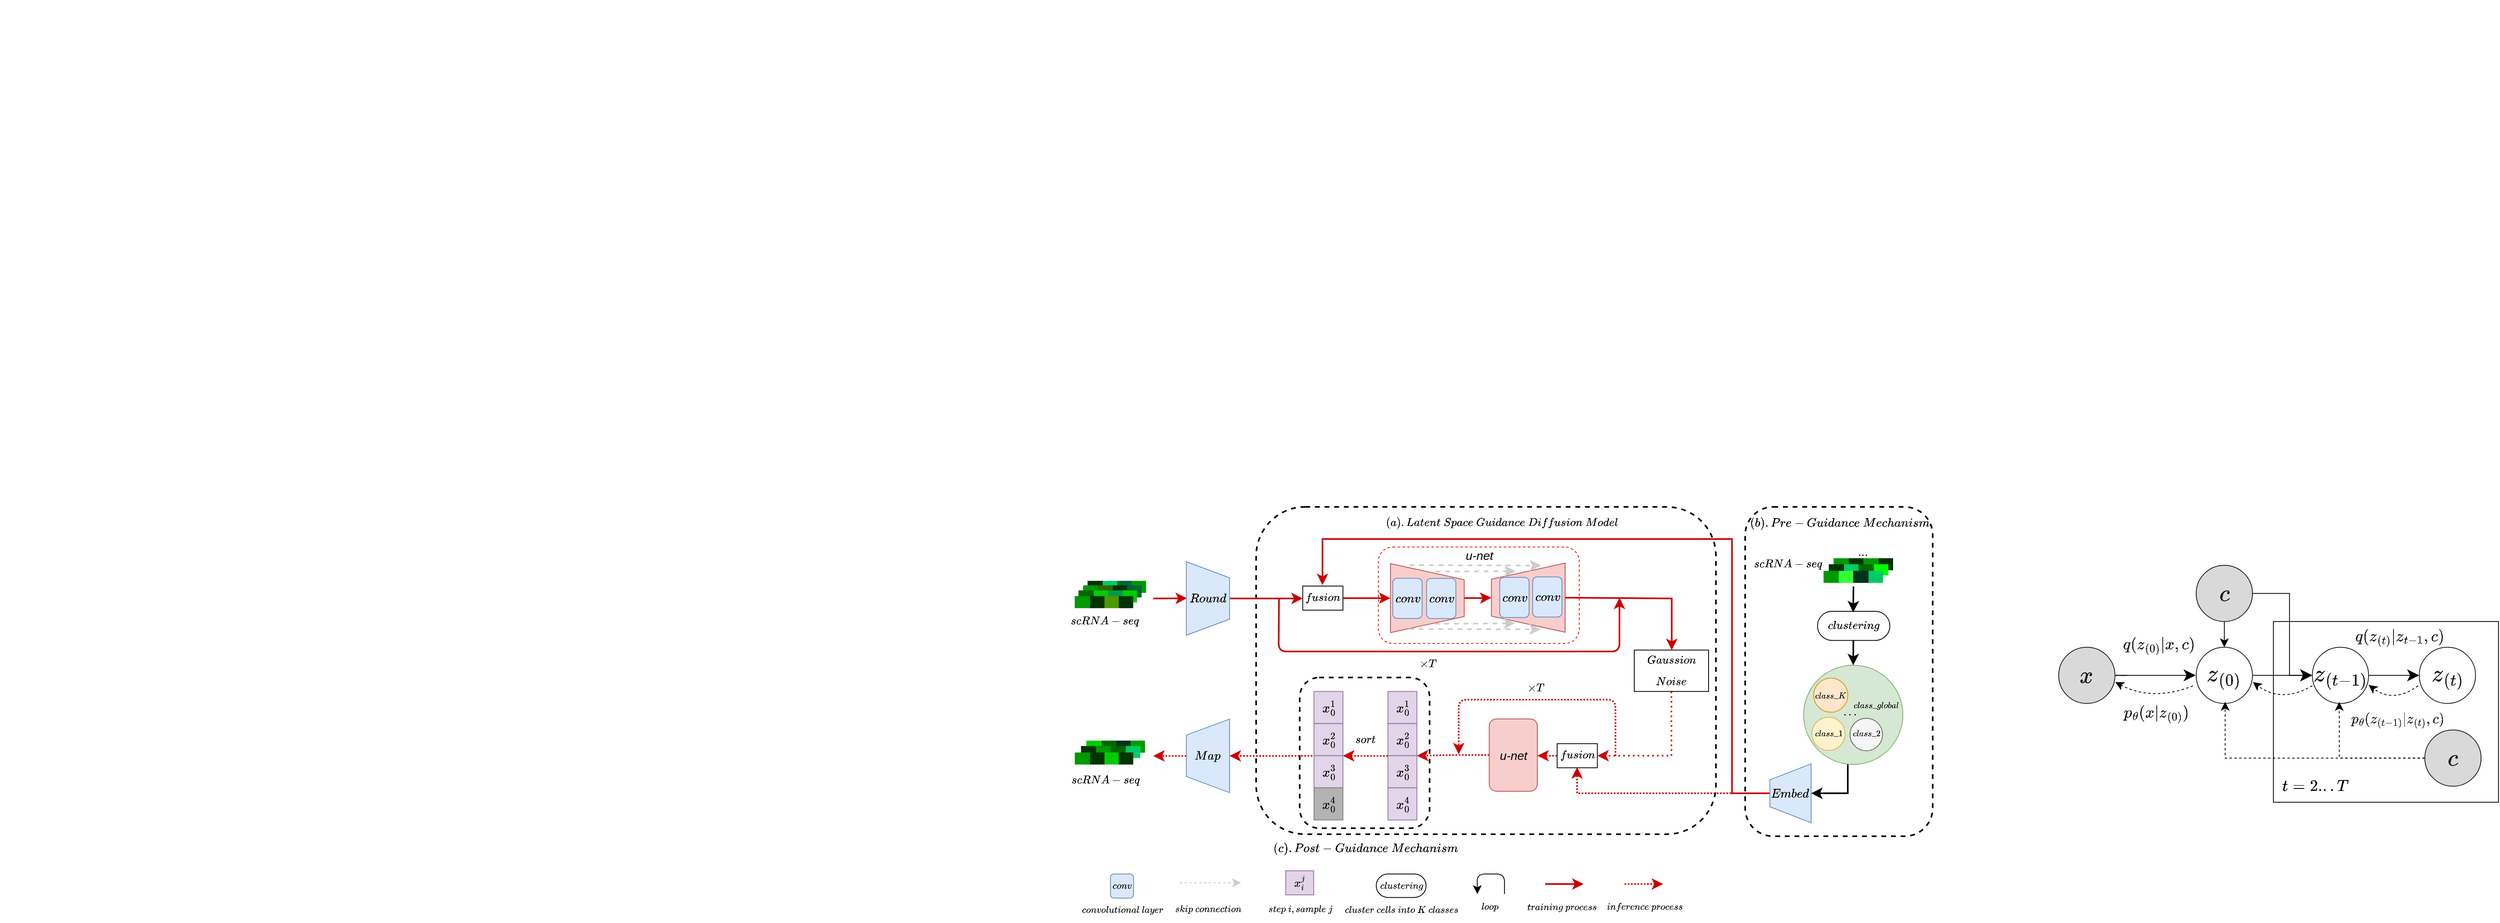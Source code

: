 <mxfile version="20.5.3" type="github">
  <diagram id="a45cf8ec-cd66-6f27-3ac3-be6e809c9e4a" name="Page-1">
    <mxGraphModel dx="519" dy="846" grid="1" gridSize="10" guides="1" tooltips="1" connect="1" arrows="1" fold="1" page="1" pageScale="1" pageWidth="827" pageHeight="1169" background="none" math="1" shadow="0">
      <root>
        <mxCell id="0" />
        <mxCell id="1" parent="0" />
        <mxCell id="-l9Mk85zTir52LxoKMyz-278" value="" style="rounded=1;whiteSpace=wrap;html=1;strokeColor=default;fontSize=13;fontColor=#000000;fillColor=#FFFFFF;gradientColor=none;fontStyle=2;dashed=1;strokeWidth=2;" vertex="1" parent="1">
          <mxGeometry x="2169.98" y="630" width="233.3" height="410" as="geometry" />
        </mxCell>
        <mxCell id="-l9Mk85zTir52LxoKMyz-266" value="" style="rounded=1;whiteSpace=wrap;html=1;fontSize=13;fontStyle=2;dashed=1;strokeWidth=2;" vertex="1" parent="1">
          <mxGeometry x="1561.63" y="630" width="572" height="407.5" as="geometry" />
        </mxCell>
        <mxCell id="-l9Mk85zTir52LxoKMyz-371" value="" style="rounded=1;whiteSpace=wrap;html=1;dashed=1;sketch=0;fontSize=13;strokeColor=#000000;strokeWidth=2;" vertex="1" parent="1">
          <mxGeometry x="1615.82" y="842.43" width="161.61" height="187.57" as="geometry" />
        </mxCell>
        <mxCell id="-l9Mk85zTir52LxoKMyz-288" value="" style="shape=partialRectangle;html=1;whiteSpace=wrap;connectable=0;overflow=hidden;fillColor=#009900;top=0;left=0;bottom=0;right=0;pointerEvents=1;rounded=1;strokeColor=default;fontFamily=Helvetica;fontSize=12;fontColor=default;fontStyle=2" vertex="1" parent="1">
          <mxGeometry x="2316.99" y="693.89" width="19" height="15" as="geometry">
            <mxRectangle width="19" height="15" as="alternateBounds" />
          </mxGeometry>
        </mxCell>
        <mxCell id="-l9Mk85zTir52LxoKMyz-289" value="" style="shape=partialRectangle;html=1;whiteSpace=wrap;connectable=0;overflow=hidden;fillColor=#003300;top=0;left=0;bottom=0;right=0;pointerEvents=1;rounded=1;strokeColor=default;fontFamily=Helvetica;fontSize=12;fontColor=default;fontStyle=2" vertex="1" parent="1">
          <mxGeometry x="2335.99" y="693.89" width="18" height="15" as="geometry">
            <mxRectangle width="18" height="15" as="alternateBounds" />
          </mxGeometry>
        </mxCell>
        <mxCell id="-l9Mk85zTir52LxoKMyz-297" value="" style="shape=partialRectangle;html=1;whiteSpace=wrap;connectable=0;overflow=hidden;fillColor=#009900;top=0;left=0;bottom=0;right=0;pointerEvents=1;rounded=1;strokeColor=default;fontFamily=Helvetica;fontSize=12;fontColor=default;fontStyle=2" vertex="1" parent="1">
          <mxGeometry x="2279.99" y="693.89" width="19" height="15" as="geometry">
            <mxRectangle width="19" height="15" as="alternateBounds" />
          </mxGeometry>
        </mxCell>
        <mxCell id="-l9Mk85zTir52LxoKMyz-298" value="" style="shape=partialRectangle;html=1;whiteSpace=wrap;connectable=0;overflow=hidden;fillColor=#003300;top=0;left=0;bottom=0;right=0;pointerEvents=1;rounded=1;strokeColor=default;fontFamily=Helvetica;fontSize=12;fontColor=default;fontStyle=2" vertex="1" parent="1">
          <mxGeometry x="2298.99" y="693.89" width="18" height="15" as="geometry">
            <mxRectangle width="18" height="15" as="alternateBounds" />
          </mxGeometry>
        </mxCell>
        <mxCell id="-l9Mk85zTir52LxoKMyz-263" value="" style="rounded=1;whiteSpace=wrap;html=1;strokeColor=#FF0000;fontFamily=Helvetica;fontSize=12;fillColor=#FFFFFF;fontStyle=2;dashed=1;strokeWidth=1;" vertex="1" parent="1">
          <mxGeometry x="1713.7" y="680" width="249.93" height="120" as="geometry" />
        </mxCell>
        <mxCell id="-l9Mk85zTir52LxoKMyz-358" value="" style="shape=partialRectangle;html=1;whiteSpace=wrap;connectable=0;overflow=hidden;fillColor=#00FF00;top=0;left=0;bottom=0;right=0;pointerEvents=1;rounded=1;strokeColor=default;fontFamily=Helvetica;fontSize=12;fontColor=default;fontStyle=2" vertex="1" parent="1">
          <mxGeometry x="2329.99" y="701.39" width="18" height="13.8" as="geometry">
            <mxRectangle width="18" height="15" as="alternateBounds" />
          </mxGeometry>
        </mxCell>
        <mxCell id="-l9Mk85zTir52LxoKMyz-286" value="" style="shape=partialRectangle;html=1;whiteSpace=wrap;connectable=0;overflow=hidden;fillColor=#006600;top=0;left=0;bottom=0;right=0;pointerEvents=1;rounded=1;strokeColor=default;fontFamily=Helvetica;fontSize=12;fontColor=default;fontStyle=2" vertex="1" parent="1">
          <mxGeometry x="2310.99" y="701.39" width="19" height="13" as="geometry">
            <mxRectangle width="19" height="13" as="alternateBounds" />
          </mxGeometry>
        </mxCell>
        <mxCell id="-l9Mk85zTir52LxoKMyz-295" value="" style="shape=partialRectangle;html=1;whiteSpace=wrap;connectable=0;overflow=hidden;fillColor=#003300;top=0;left=0;bottom=0;right=0;pointerEvents=1;rounded=1;strokeColor=default;fontFamily=Helvetica;fontSize=12;fontColor=default;fontStyle=2" vertex="1" parent="1">
          <mxGeometry x="2273.99" y="701.39" width="19" height="13" as="geometry">
            <mxRectangle width="19" height="13" as="alternateBounds" />
          </mxGeometry>
        </mxCell>
        <mxCell id="-l9Mk85zTir52LxoKMyz-296" value="" style="shape=partialRectangle;html=1;whiteSpace=wrap;connectable=0;overflow=hidden;fillColor=#00CC66;top=0;left=0;bottom=0;right=0;pointerEvents=1;rounded=1;strokeColor=default;fontFamily=Helvetica;fontSize=12;fontColor=default;fontStyle=2" vertex="1" parent="1">
          <mxGeometry x="2292.99" y="701.39" width="18" height="13" as="geometry">
            <mxRectangle width="18" height="13" as="alternateBounds" />
          </mxGeometry>
        </mxCell>
        <mxCell id="-l9Mk85zTir52LxoKMyz-353" value="" style="shape=partialRectangle;html=1;whiteSpace=wrap;connectable=0;overflow=hidden;fillColor=#006633;top=0;left=0;bottom=0;right=0;pointerEvents=1;rounded=1;strokeColor=default;fontFamily=Helvetica;fontSize=12;fontColor=default;fontStyle=2" vertex="1" parent="1">
          <mxGeometry x="1388.05" y="722.07" width="19" height="15" as="geometry">
            <mxRectangle width="19" height="15" as="alternateBounds" />
          </mxGeometry>
        </mxCell>
        <mxCell id="-l9Mk85zTir52LxoKMyz-354" value="" style="shape=partialRectangle;html=1;whiteSpace=wrap;connectable=0;overflow=hidden;fillColor=#009900;top=0;left=0;bottom=0;right=0;pointerEvents=1;rounded=1;strokeColor=default;fontFamily=Helvetica;fontSize=12;fontColor=default;fontStyle=2" vertex="1" parent="1">
          <mxGeometry x="1406.7" y="722.07" width="18" height="15" as="geometry">
            <mxRectangle width="18" height="15" as="alternateBounds" />
          </mxGeometry>
        </mxCell>
        <mxCell id="-l9Mk85zTir52LxoKMyz-355" value="" style="shape=partialRectangle;html=1;whiteSpace=wrap;connectable=0;overflow=hidden;fillColor=#003300;top=0;left=0;bottom=0;right=0;pointerEvents=1;rounded=1;strokeColor=default;fontFamily=Helvetica;fontSize=12;fontColor=default;fontStyle=2" vertex="1" parent="1">
          <mxGeometry x="1351.92" y="722.07" width="19" height="15" as="geometry">
            <mxRectangle width="19" height="15" as="alternateBounds" />
          </mxGeometry>
        </mxCell>
        <mxCell id="-l9Mk85zTir52LxoKMyz-356" value="" style="shape=partialRectangle;html=1;whiteSpace=wrap;connectable=0;overflow=hidden;fillColor=#00CC66;top=0;left=0;bottom=0;right=0;pointerEvents=1;rounded=1;strokeColor=default;fontFamily=Helvetica;fontSize=12;fontColor=default;fontStyle=2" vertex="1" parent="1">
          <mxGeometry x="1370.92" y="722.07" width="18" height="15" as="geometry">
            <mxRectangle width="18" height="15" as="alternateBounds" />
          </mxGeometry>
        </mxCell>
        <mxCell id="-l9Mk85zTir52LxoKMyz-349" value="" style="shape=partialRectangle;html=1;whiteSpace=wrap;connectable=0;overflow=hidden;fillColor=#003300;top=0;left=0;bottom=0;right=0;pointerEvents=1;rounded=1;strokeColor=default;fontFamily=Helvetica;fontSize=12;fontColor=default;fontStyle=2" vertex="1" parent="1">
          <mxGeometry x="1382.46" y="727.7" width="19" height="15" as="geometry">
            <mxRectangle width="19" height="15" as="alternateBounds" />
          </mxGeometry>
        </mxCell>
        <mxCell id="-l9Mk85zTir52LxoKMyz-350" value="" style="shape=partialRectangle;html=1;whiteSpace=wrap;connectable=0;overflow=hidden;fillColor=#006633;top=0;left=0;bottom=0;right=0;pointerEvents=1;rounded=1;strokeColor=default;fontFamily=Helvetica;fontSize=12;fontColor=default;fontStyle=2" vertex="1" parent="1">
          <mxGeometry x="1401.11" y="727.7" width="18" height="15" as="geometry">
            <mxRectangle width="18" height="15" as="alternateBounds" />
          </mxGeometry>
        </mxCell>
        <mxCell id="-l9Mk85zTir52LxoKMyz-351" value="" style="shape=partialRectangle;html=1;whiteSpace=wrap;connectable=0;overflow=hidden;fillColor=#009900;top=0;left=0;bottom=0;right=0;pointerEvents=1;rounded=1;strokeColor=default;fontFamily=Helvetica;fontSize=12;fontColor=default;fontStyle=2;gradientColor=none;" vertex="1" parent="1">
          <mxGeometry x="1346.33" y="727.7" width="19" height="15" as="geometry">
            <mxRectangle width="19" height="15" as="alternateBounds" />
          </mxGeometry>
        </mxCell>
        <mxCell id="-l9Mk85zTir52LxoKMyz-352" value="" style="shape=partialRectangle;html=1;whiteSpace=wrap;connectable=0;overflow=hidden;fillColor=#336600;top=0;left=0;bottom=0;right=0;pointerEvents=1;rounded=1;strokeColor=default;fontFamily=Helvetica;fontSize=12;fontColor=default;fontStyle=2" vertex="1" parent="1">
          <mxGeometry x="1365.33" y="727.7" width="18" height="15" as="geometry">
            <mxRectangle width="18" height="15" as="alternateBounds" />
          </mxGeometry>
        </mxCell>
        <mxCell id="-l9Mk85zTir52LxoKMyz-345" value="" style="shape=partialRectangle;html=1;whiteSpace=wrap;connectable=0;overflow=hidden;fillColor=#00994D;top=0;left=0;bottom=0;right=0;pointerEvents=1;rounded=1;strokeColor=default;fontFamily=Helvetica;fontSize=12;fontColor=default;fontStyle=2" vertex="1" parent="1">
          <mxGeometry x="1376.81" y="733.95" width="19" height="15" as="geometry">
            <mxRectangle width="19" height="15" as="alternateBounds" />
          </mxGeometry>
        </mxCell>
        <mxCell id="-l9Mk85zTir52LxoKMyz-346" value="" style="shape=partialRectangle;html=1;whiteSpace=wrap;connectable=0;overflow=hidden;fillColor=#00CC00;top=0;left=0;bottom=0;right=0;pointerEvents=1;rounded=1;strokeColor=default;fontFamily=Helvetica;fontSize=12;fontColor=default;fontStyle=2" vertex="1" parent="1">
          <mxGeometry x="1395.46" y="733.95" width="18" height="15" as="geometry">
            <mxRectangle width="18" height="15" as="alternateBounds" />
          </mxGeometry>
        </mxCell>
        <mxCell id="-l9Mk85zTir52LxoKMyz-347" value="" style="shape=partialRectangle;html=1;whiteSpace=wrap;connectable=0;overflow=hidden;fillColor=#006600;top=0;left=0;bottom=0;right=0;pointerEvents=1;rounded=1;strokeColor=default;fontFamily=Helvetica;fontSize=12;fontColor=default;fontStyle=2" vertex="1" parent="1">
          <mxGeometry x="1340.68" y="733.95" width="19" height="15" as="geometry">
            <mxRectangle width="19" height="15" as="alternateBounds" />
          </mxGeometry>
        </mxCell>
        <mxCell id="-l9Mk85zTir52LxoKMyz-348" value="" style="shape=partialRectangle;html=1;whiteSpace=wrap;connectable=0;overflow=hidden;fillColor=#00CC00;top=0;left=0;bottom=0;right=0;pointerEvents=1;rounded=1;strokeColor=default;fontFamily=Helvetica;fontSize=12;fontColor=default;fontStyle=2" vertex="1" parent="1">
          <mxGeometry x="1359.68" y="733.95" width="18" height="15" as="geometry">
            <mxRectangle width="18" height="15" as="alternateBounds" />
          </mxGeometry>
        </mxCell>
        <mxCell id="-l9Mk85zTir52LxoKMyz-212" value="" style="shape=partialRectangle;html=1;whiteSpace=wrap;connectable=0;overflow=hidden;top=0;left=0;bottom=0;right=0;pointerEvents=1;rounded=1;fontFamily=Helvetica;fontSize=12;fillColor=#00331A;fontStyle=2" vertex="1" parent="1">
          <mxGeometry x="1387.39" y="920.94" width="19" height="15" as="geometry">
            <mxRectangle width="19" height="15" as="alternateBounds" />
          </mxGeometry>
        </mxCell>
        <mxCell id="-l9Mk85zTir52LxoKMyz-213" value="" style="shape=partialRectangle;html=1;whiteSpace=wrap;connectable=0;overflow=hidden;fillColor=#009900;top=0;left=0;bottom=0;right=0;pointerEvents=1;rounded=1;strokeColor=default;fontFamily=Helvetica;fontSize=12;fontColor=default;fontStyle=2" vertex="1" parent="1">
          <mxGeometry x="1405.39" y="920.94" width="18" height="15" as="geometry">
            <mxRectangle width="18" height="15" as="alternateBounds" />
          </mxGeometry>
        </mxCell>
        <mxCell id="-l9Mk85zTir52LxoKMyz-241" value="" style="shape=partialRectangle;html=1;whiteSpace=wrap;connectable=0;overflow=hidden;top=0;left=0;bottom=0;right=0;pointerEvents=1;rounded=1;fontFamily=Helvetica;fontSize=12;fillColor=#00CC00;fontStyle=2" vertex="1" parent="1">
          <mxGeometry x="1350.39" y="920.94" width="19" height="15" as="geometry">
            <mxRectangle width="19" height="15" as="alternateBounds" />
          </mxGeometry>
        </mxCell>
        <mxCell id="-l9Mk85zTir52LxoKMyz-242" value="" style="shape=partialRectangle;html=1;whiteSpace=wrap;connectable=0;overflow=hidden;fillColor=#006600;top=0;left=0;bottom=0;right=0;pointerEvents=1;rounded=1;strokeColor=default;fontFamily=Helvetica;fontSize=12;fontColor=default;fontStyle=2" vertex="1" parent="1">
          <mxGeometry x="1369.39" y="920.94" width="18" height="15" as="geometry">
            <mxRectangle width="18" height="15" as="alternateBounds" />
          </mxGeometry>
        </mxCell>
        <mxCell id="-l9Mk85zTir52LxoKMyz-331" value="" style="shape=partialRectangle;html=1;whiteSpace=wrap;connectable=0;overflow=hidden;fillColor=#006600;top=0;left=0;bottom=0;right=0;pointerEvents=1;rounded=1;strokeColor=default;fontFamily=Helvetica;fontSize=12;fontColor=default;fontStyle=2" vertex="1" parent="1">
          <mxGeometry x="1380.87" y="927.69" width="19" height="15" as="geometry">
            <mxRectangle width="19" height="15" as="alternateBounds" />
          </mxGeometry>
        </mxCell>
        <mxCell id="-l9Mk85zTir52LxoKMyz-332" value="" style="shape=partialRectangle;html=1;whiteSpace=wrap;connectable=0;overflow=hidden;fillColor=#00CC66;top=0;left=0;bottom=0;right=0;pointerEvents=1;rounded=1;strokeColor=default;fontFamily=Helvetica;fontSize=12;fontColor=default;fontStyle=2" vertex="1" parent="1">
          <mxGeometry x="1399.52" y="927.69" width="18" height="15" as="geometry">
            <mxRectangle width="18" height="15" as="alternateBounds" />
          </mxGeometry>
        </mxCell>
        <mxCell id="-l9Mk85zTir52LxoKMyz-333" value="" style="shape=partialRectangle;html=1;whiteSpace=wrap;connectable=0;overflow=hidden;fillColor=#003300;top=0;left=0;bottom=0;right=0;pointerEvents=1;rounded=1;strokeColor=default;fontFamily=Helvetica;fontSize=12;fontColor=default;fontStyle=2" vertex="1" parent="1">
          <mxGeometry x="1343.74" y="927.69" width="19" height="15" as="geometry">
            <mxRectangle width="19" height="15" as="alternateBounds" />
          </mxGeometry>
        </mxCell>
        <mxCell id="-l9Mk85zTir52LxoKMyz-334" value="" style="shape=partialRectangle;html=1;whiteSpace=wrap;connectable=0;overflow=hidden;fillColor=#009900;top=0;left=0;bottom=0;right=0;pointerEvents=1;rounded=1;strokeColor=default;fontFamily=Helvetica;fontSize=12;fontColor=default;fontStyle=2" vertex="1" parent="1">
          <mxGeometry x="1362.74" y="927.69" width="18" height="15" as="geometry">
            <mxRectangle width="18" height="15" as="alternateBounds" />
          </mxGeometry>
        </mxCell>
        <mxCell id="-l9Mk85zTir52LxoKMyz-21" value="" style="ellipse;whiteSpace=wrap;html=1;aspect=fixed;fontSize=72;fontColor=#1A1A1A;" vertex="1" parent="1">
          <mxGeometry x="NaN" y="NaN" width="NaN" height="2.75" as="geometry" />
        </mxCell>
        <mxCell id="-l9Mk85zTir52LxoKMyz-260" style="edgeStyle=orthogonalEdgeStyle;rounded=0;jumpSize=16;orthogonalLoop=1;jettySize=auto;html=1;entryX=0.5;entryY=1;entryDx=0;entryDy=0;fontSize=13;fontColor=#000000;startArrow=none;startFill=0;endArrow=classic;endFill=1;startSize=16;endSize=8;fontStyle=2;strokeWidth=2;" edge="1" parent="1" source="-l9Mk85zTir52LxoKMyz-162" target="-l9Mk85zTir52LxoKMyz-259">
          <mxGeometry relative="1" as="geometry">
            <mxPoint x="2279.08" y="978.31" as="targetPoint" />
            <Array as="points">
              <mxPoint x="2297.63" y="987" />
            </Array>
          </mxGeometry>
        </mxCell>
        <mxCell id="-l9Mk85zTir52LxoKMyz-162" value="" style="ellipse;whiteSpace=wrap;html=1;aspect=fixed;labelBorderColor=none;fillColor=#d5e8d4;strokeColor=#82b366;fontStyle=2;sketch=0;" vertex="1" parent="1">
          <mxGeometry x="2242.68" y="827.13" width="123.5" height="123.5" as="geometry" />
        </mxCell>
        <mxCell id="-l9Mk85zTir52LxoKMyz-163" value="" style="ellipse;whiteSpace=wrap;html=1;aspect=fixed;labelBorderColor=none;gradientDirection=south;fillColor=#fff2cc;strokeColor=#d6b656;fontStyle=2" vertex="1" parent="1">
          <mxGeometry x="2252.93" y="891.73" width="41.4" height="41.4" as="geometry" />
        </mxCell>
        <mxCell id="-l9Mk85zTir52LxoKMyz-310" style="edgeStyle=orthogonalEdgeStyle;rounded=0;jumpSize=16;orthogonalLoop=1;jettySize=auto;html=1;fontSize=15;fontColor=#000000;startArrow=none;startFill=0;endArrow=classic;endFill=1;startSize=16;endSize=8;strokeWidth=2;dashed=1;dashPattern=1 1;strokeColor=#CC0000;" edge="1" parent="1" source="-l9Mk85zTir52LxoKMyz-169" target="-l9Mk85zTir52LxoKMyz-172">
          <mxGeometry relative="1" as="geometry">
            <Array as="points">
              <mxPoint x="1923.63" y="939" />
              <mxPoint x="1923.63" y="939" />
            </Array>
          </mxGeometry>
        </mxCell>
        <mxCell id="-l9Mk85zTir52LxoKMyz-169" value="" style="rounded=0;whiteSpace=wrap;html=1;fontStyle=2" vertex="1" parent="1">
          <mxGeometry x="1936.09" y="924.75" width="50" height="30" as="geometry" />
        </mxCell>
        <mxCell id="-l9Mk85zTir52LxoKMyz-170" value="$$fusion$$" style="text;html=1;align=center;verticalAlign=middle;resizable=0;points=[];autosize=1;strokeColor=none;fillColor=none;fontSize=12;fontFamily=Helvetica;fontColor=default;fontStyle=2" vertex="1" parent="1">
          <mxGeometry x="1921.09" y="923.94" width="80" height="30" as="geometry" />
        </mxCell>
        <mxCell id="-l9Mk85zTir52LxoKMyz-309" style="edgeStyle=orthogonalEdgeStyle;rounded=0;jumpSize=16;orthogonalLoop=1;jettySize=auto;html=1;entryX=1;entryY=0.5;entryDx=0;entryDy=0;fontSize=15;fontColor=#000000;startArrow=none;startFill=0;endArrow=classic;endFill=1;startSize=16;endSize=8;strokeWidth=2;strokeColor=#CC0000;dashed=1;dashPattern=1 2;" edge="1" parent="1" source="-l9Mk85zTir52LxoKMyz-178" target="-l9Mk85zTir52LxoKMyz-169">
          <mxGeometry relative="1" as="geometry">
            <Array as="points">
              <mxPoint x="2078.63" y="940" />
            </Array>
          </mxGeometry>
        </mxCell>
        <mxCell id="-l9Mk85zTir52LxoKMyz-183" value="&lt;font style=&quot;font-size: 12px;&quot;&gt;$$scRNA-seq$$&lt;/font&gt;" style="text;html=1;align=center;verticalAlign=middle;resizable=0;points=[];autosize=1;strokeColor=none;fillColor=none;fontSize=10;fontFamily=Helvetica;fontColor=default;horizontal=0;fontStyle=2;rotation=90;" vertex="1" parent="1">
          <mxGeometry x="1353.4" y="722.07" width="40" height="100" as="geometry" />
        </mxCell>
        <mxCell id="-l9Mk85zTir52LxoKMyz-185" value="&lt;font style=&quot;font-size: 9px;&quot;&gt;$$class\_1$$&lt;/font&gt;" style="text;html=1;align=center;verticalAlign=middle;resizable=0;points=[];autosize=1;strokeColor=none;fillColor=none;fontSize=14;fontFamily=Helvetica;fontColor=default;fontStyle=2" vertex="1" parent="1">
          <mxGeometry x="2233.63" y="897.12" width="80" height="30" as="geometry" />
        </mxCell>
        <mxCell id="-l9Mk85zTir52LxoKMyz-189" value="$$×T$$" style="text;html=1;align=center;verticalAlign=middle;resizable=0;points=[];autosize=1;strokeColor=none;fillColor=none;fontStyle=2" vertex="1" parent="1">
          <mxGeometry x="1878.76" y="840.12" width="60" height="30" as="geometry" />
        </mxCell>
        <mxCell id="-l9Mk85zTir52LxoKMyz-216" value="" style="shape=partialRectangle;html=1;whiteSpace=wrap;connectable=0;overflow=hidden;fillColor=#00CC00;top=0;left=0;bottom=0;right=0;pointerEvents=1;rounded=1;strokeColor=default;fontFamily=Helvetica;fontSize=12;fontColor=default;fontStyle=2" vertex="1" parent="1">
          <mxGeometry x="1372.13" y="935.75" width="19" height="15" as="geometry">
            <mxRectangle width="19" height="15" as="alternateBounds" />
          </mxGeometry>
        </mxCell>
        <mxCell id="-l9Mk85zTir52LxoKMyz-217" value="" style="shape=partialRectangle;html=1;whiteSpace=wrap;connectable=0;overflow=hidden;fillColor=#003300;top=0;left=0;bottom=0;right=0;pointerEvents=1;rounded=1;strokeColor=default;fontFamily=Helvetica;fontSize=12;fontColor=default;fontStyle=2" vertex="1" parent="1">
          <mxGeometry x="1390.78" y="935.75" width="18" height="15" as="geometry">
            <mxRectangle width="18" height="15" as="alternateBounds" />
          </mxGeometry>
        </mxCell>
        <mxCell id="-l9Mk85zTir52LxoKMyz-222" value="" style="ellipse;whiteSpace=wrap;html=1;aspect=fixed;labelBorderColor=none;gradientDirection=south;fillColor=#f5f5f5;fontColor=#333333;strokeColor=#666666;fontStyle=2" vertex="1" parent="1">
          <mxGeometry x="2300.41" y="893.13" width="40.5" height="40.5" as="geometry" />
        </mxCell>
        <mxCell id="-l9Mk85zTir52LxoKMyz-223" value="&lt;font style=&quot;font-size: 9px;&quot;&gt;$$class\_2$$&lt;/font&gt;" style="text;html=1;align=center;verticalAlign=middle;resizable=0;points=[];autosize=1;strokeColor=none;fillColor=none;fontSize=14;fontFamily=Helvetica;fontColor=default;fontStyle=2" vertex="1" parent="1">
          <mxGeometry x="2280.81" y="897.12" width="80" height="30" as="geometry" />
        </mxCell>
        <mxCell id="-l9Mk85zTir52LxoKMyz-224" value="" style="ellipse;whiteSpace=wrap;html=1;aspect=fixed;labelBorderColor=none;gradientDirection=south;fillColor=#ffe6cc;strokeColor=#d79b00;fontStyle=2" vertex="1" parent="1">
          <mxGeometry x="2255.21" y="843.13" width="42.5" height="42.5" as="geometry" />
        </mxCell>
        <mxCell id="-l9Mk85zTir52LxoKMyz-225" value="&lt;font style=&quot;font-size: 9px;&quot;&gt;$$class\_K$$&lt;/font&gt;" style="text;html=1;align=center;verticalAlign=middle;resizable=0;points=[];autosize=1;strokeColor=none;fillColor=none;fontSize=14;fontFamily=Helvetica;fontColor=default;fontStyle=2" vertex="1" parent="1">
          <mxGeometry x="2236.46" y="850.0" width="80" height="30" as="geometry" />
        </mxCell>
        <mxCell id="-l9Mk85zTir52LxoKMyz-226" value="&lt;font style=&quot;font-size: 12px;&quot;&gt;$$...$$&lt;/font&gt;" style="text;html=1;align=center;verticalAlign=middle;resizable=0;points=[];autosize=1;strokeColor=none;fillColor=none;fontStyle=2" vertex="1" parent="1">
          <mxGeometry x="2270.16" y="870.12" width="60" height="30" as="geometry" />
        </mxCell>
        <mxCell id="-l9Mk85zTir52LxoKMyz-227" value="&lt;font style=&quot;font-size: 9px;&quot;&gt;$$class\_global$$&lt;/font&gt;" style="text;html=1;align=center;verticalAlign=middle;resizable=0;points=[];autosize=1;strokeColor=none;fillColor=none;fontStyle=2" vertex="1" parent="1">
          <mxGeometry x="2282.54" y="861.63" width="100" height="30" as="geometry" />
        </mxCell>
        <mxCell id="-l9Mk85zTir52LxoKMyz-239" value="&lt;font style=&quot;font-size: 12px;&quot;&gt;$$sort$$&lt;/font&gt;" style="text;html=1;align=center;verticalAlign=middle;resizable=0;points=[];autosize=1;strokeColor=none;fillColor=none;fontSize=18;fontStyle=2" vertex="1" parent="1">
          <mxGeometry x="1661.63" y="899.75" width="70" height="40" as="geometry" />
        </mxCell>
        <mxCell id="-l9Mk85zTir52LxoKMyz-245" value="" style="shape=partialRectangle;html=1;whiteSpace=wrap;connectable=0;overflow=hidden;fillColor=#009900;top=0;left=0;bottom=0;right=0;pointerEvents=1;rounded=1;strokeColor=default;fontFamily=Helvetica;fontSize=12;fontColor=default;fontStyle=2" vertex="1" parent="1">
          <mxGeometry x="1336" y="935.75" width="19" height="15" as="geometry">
            <mxRectangle width="19" height="15" as="alternateBounds" />
          </mxGeometry>
        </mxCell>
        <mxCell id="-l9Mk85zTir52LxoKMyz-246" value="" style="shape=partialRectangle;html=1;whiteSpace=wrap;connectable=0;overflow=hidden;fillColor=#003300;top=0;left=0;bottom=0;right=0;pointerEvents=1;rounded=1;strokeColor=default;fontFamily=Helvetica;fontSize=12;fontColor=default;fontStyle=2" vertex="1" parent="1">
          <mxGeometry x="1355" y="935.75" width="18" height="15" as="geometry">
            <mxRectangle width="18" height="15" as="alternateBounds" />
          </mxGeometry>
        </mxCell>
        <mxCell id="-l9Mk85zTir52LxoKMyz-315" style="edgeStyle=orthogonalEdgeStyle;rounded=0;jumpSize=16;orthogonalLoop=1;jettySize=auto;html=1;fontSize=15;fontColor=#000000;startArrow=none;startFill=0;endArrow=classic;endFill=1;startSize=16;endSize=8;strokeWidth=2;dashed=1;dashPattern=1 1;strokeColor=#CC0000;" edge="1" parent="1" source="-l9Mk85zTir52LxoKMyz-253">
          <mxGeometry relative="1" as="geometry">
            <mxPoint x="1433.63" y="940" as="targetPoint" />
          </mxGeometry>
        </mxCell>
        <mxCell id="-l9Mk85zTir52LxoKMyz-253" value="" style="shape=trapezoid;perimeter=trapezoidPerimeter;whiteSpace=wrap;html=1;fixedSize=1;strokeColor=#6c8ebf;fontSize=15;fillColor=#dae8fc;rotation=-90;verticalAlign=top;fontStyle=2" vertex="1" parent="1">
          <mxGeometry x="1455.96" y="913.06" width="91.5" height="53.76" as="geometry" />
        </mxCell>
        <mxCell id="-l9Mk85zTir52LxoKMyz-254" value="&lt;font style=&quot;font-size: 13px;&quot;&gt;$$Map$$&lt;/font&gt;" style="text;html=1;align=center;verticalAlign=middle;resizable=0;points=[];autosize=1;strokeColor=none;fillColor=none;fontSize=15;fontColor=#000000;fontStyle=2" vertex="1" parent="1">
          <mxGeometry x="1460.96" y="924.94" width="80" height="30" as="geometry" />
        </mxCell>
        <mxCell id="-l9Mk85zTir52LxoKMyz-318" style="edgeStyle=orthogonalEdgeStyle;rounded=0;jumpSize=16;orthogonalLoop=1;jettySize=auto;html=1;entryX=0.5;entryY=1;entryDx=0;entryDy=0;fontSize=15;fontColor=#000000;startArrow=none;startFill=0;endArrow=classic;endFill=1;startSize=16;endSize=8;strokeWidth=2;strokeColor=#CC0000;" edge="1" parent="1" source="-l9Mk85zTir52LxoKMyz-321" target="-l9Mk85zTir52LxoKMyz-360">
          <mxGeometry relative="1" as="geometry" />
        </mxCell>
        <mxCell id="-l9Mk85zTir52LxoKMyz-402" style="edgeStyle=orthogonalEdgeStyle;rounded=1;jumpSize=16;orthogonalLoop=1;jettySize=auto;html=1;entryX=0.25;entryY=0.531;entryDx=0;entryDy=0;entryPerimeter=0;strokeColor=#CC0000;strokeWidth=2;fontSize=10;fontColor=#000000;startArrow=none;startFill=0;endArrow=classic;endFill=1;startSize=16;endSize=8;exitX=0.5;exitY=0;exitDx=0;exitDy=0;" edge="1" parent="1">
          <mxGeometry relative="1" as="geometry">
            <mxPoint x="1524.59" y="744.0" as="sourcePoint" />
            <mxPoint x="1619.63" y="744" as="targetPoint" />
          </mxGeometry>
        </mxCell>
        <mxCell id="-l9Mk85zTir52LxoKMyz-311" style="edgeStyle=orthogonalEdgeStyle;rounded=0;jumpSize=16;orthogonalLoop=1;jettySize=auto;html=1;entryX=1;entryY=1;entryDx=0;entryDy=0;fontSize=15;fontColor=#000000;startArrow=none;startFill=0;endArrow=classic;endFill=1;startSize=16;endSize=8;strokeWidth=2;dashed=1;dashPattern=1 1;strokeColor=#CC0000;" edge="1" parent="1" source="-l9Mk85zTir52LxoKMyz-172" target="-l9Mk85zTir52LxoKMyz-270">
          <mxGeometry relative="1" as="geometry">
            <Array as="points">
              <mxPoint x="1806.63" y="939" />
              <mxPoint x="1806.63" y="940" />
            </Array>
          </mxGeometry>
        </mxCell>
        <mxCell id="-l9Mk85zTir52LxoKMyz-172" value="&lt;font style=&quot;font-size: 15px;&quot;&gt;&lt;span&gt;u-net&lt;/span&gt;&lt;/font&gt;" style="rounded=1;whiteSpace=wrap;html=1;strokeColor=#b85450;fontFamily=Helvetica;fontSize=12;fillColor=#f8cecc;fontStyle=2" vertex="1" parent="1">
          <mxGeometry x="1851.62" y="893.94" width="59.86" height="90" as="geometry" />
        </mxCell>
        <mxCell id="-l9Mk85zTir52LxoKMyz-261" style="edgeStyle=orthogonalEdgeStyle;rounded=0;jumpSize=16;orthogonalLoop=1;jettySize=auto;html=1;entryX=0.498;entryY=1.002;entryDx=0;entryDy=0;entryPerimeter=0;fontSize=13;fontColor=#000000;startArrow=none;startFill=0;endArrow=classic;endFill=1;startSize=16;endSize=8;fontStyle=2;strokeWidth=2;strokeColor=#CC0000;dashed=1;dashPattern=1 1;" edge="1" parent="1" source="-l9Mk85zTir52LxoKMyz-259" target="-l9Mk85zTir52LxoKMyz-170">
          <mxGeometry relative="1" as="geometry" />
        </mxCell>
        <mxCell id="-l9Mk85zTir52LxoKMyz-320" style="edgeStyle=orthogonalEdgeStyle;rounded=0;jumpSize=16;orthogonalLoop=1;jettySize=auto;html=1;entryX=0.507;entryY=-0.023;entryDx=0;entryDy=0;fontSize=15;fontColor=#000000;startArrow=none;startFill=0;endArrow=classic;endFill=1;startSize=16;endSize=8;entryPerimeter=0;exitX=0.5;exitY=0;exitDx=0;exitDy=0;strokeWidth=2;strokeColor=#CC0000;" edge="1" parent="1" source="-l9Mk85zTir52LxoKMyz-259" target="-l9Mk85zTir52LxoKMyz-323">
          <mxGeometry relative="1" as="geometry">
            <mxPoint x="2203.63" y="987" as="sourcePoint" />
            <Array as="points">
              <mxPoint x="2153.63" y="987" />
              <mxPoint x="2153.63" y="670" />
              <mxPoint x="1644.63" y="670" />
            </Array>
          </mxGeometry>
        </mxCell>
        <mxCell id="-l9Mk85zTir52LxoKMyz-259" value="" style="shape=trapezoid;perimeter=trapezoidPerimeter;whiteSpace=wrap;html=1;fixedSize=1;strokeColor=#6c8ebf;fontSize=13;fillColor=#dae8fc;rotation=-90;fontStyle=2" vertex="1" parent="1">
          <mxGeometry x="2189.67" y="960.85" width="73.41" height="51.34" as="geometry" />
        </mxCell>
        <mxCell id="-l9Mk85zTir52LxoKMyz-262" value="" style="endArrow=classic;html=1;rounded=1;fontSize=13;fontColor=#000000;startSize=16;endSize=8;jumpSize=16;fontStyle=2;strokeWidth=2;dashed=1;dashPattern=1 1;strokeColor=#CC0000;" edge="1" parent="1">
          <mxGeometry width="50" height="50" relative="1" as="geometry">
            <mxPoint x="2008.63" y="940" as="sourcePoint" />
            <mxPoint x="1813.63" y="938" as="targetPoint" />
            <Array as="points">
              <mxPoint x="2008.63" y="870" />
              <mxPoint x="1923.63" y="870" />
              <mxPoint x="1813.63" y="870" />
            </Array>
          </mxGeometry>
        </mxCell>
        <mxCell id="-l9Mk85zTir52LxoKMyz-319" style="edgeStyle=orthogonalEdgeStyle;rounded=0;jumpSize=16;orthogonalLoop=1;jettySize=auto;html=1;fontSize=15;fontColor=#000000;startArrow=none;startFill=0;endArrow=classic;endFill=1;startSize=16;endSize=8;exitX=0.5;exitY=1;exitDx=0;exitDy=0;strokeWidth=2;strokeColor=#CC0000;" edge="1" parent="1" source="-l9Mk85zTir52LxoKMyz-361" target="-l9Mk85zTir52LxoKMyz-178">
          <mxGeometry relative="1" as="geometry">
            <mxPoint x="2063.63" y="820" as="targetPoint" />
            <Array as="points">
              <mxPoint x="2078.63" y="744" />
            </Array>
          </mxGeometry>
        </mxCell>
        <mxCell id="-l9Mk85zTir52LxoKMyz-269" value="&lt;font style=&quot;font-size: 14px;&quot;&gt;$$x_{0}^1$$&lt;/font&gt;" style="rounded=0;whiteSpace=wrap;html=1;strokeColor=#9673a6;fontFamily=Helvetica;fontSize=12;fillColor=#e1d5e7;fontStyle=2" vertex="1" parent="1">
          <mxGeometry x="1725.63" y="859.75" width="36" height="40" as="geometry" />
        </mxCell>
        <mxCell id="-l9Mk85zTir52LxoKMyz-270" value="&lt;font style=&quot;font-size: 14px;&quot;&gt;$$x_{0}^2$$&lt;/font&gt;" style="rounded=0;whiteSpace=wrap;html=1;strokeColor=#9673a6;fontFamily=Helvetica;fontSize=12;fillColor=#e1d5e7;fontStyle=2" vertex="1" parent="1">
          <mxGeometry x="1725.63" y="899.75" width="36" height="40" as="geometry" />
        </mxCell>
        <mxCell id="-l9Mk85zTir52LxoKMyz-312" style="edgeStyle=orthogonalEdgeStyle;rounded=0;jumpSize=16;orthogonalLoop=1;jettySize=auto;html=1;entryX=1;entryY=1;entryDx=0;entryDy=0;fontSize=15;fontColor=#000000;startArrow=none;startFill=0;endArrow=classic;endFill=1;startSize=16;endSize=8;strokeWidth=2;strokeColor=#CC0000;dashed=1;dashPattern=1 1;" edge="1" parent="1" source="-l9Mk85zTir52LxoKMyz-271" target="-l9Mk85zTir52LxoKMyz-274">
          <mxGeometry relative="1" as="geometry">
            <Array as="points">
              <mxPoint x="1693.63" y="940" />
              <mxPoint x="1693.63" y="940" />
            </Array>
          </mxGeometry>
        </mxCell>
        <mxCell id="-l9Mk85zTir52LxoKMyz-271" value="&lt;font style=&quot;font-size: 14px;&quot;&gt;$$x_{0}^3$$&lt;/font&gt;" style="rounded=0;whiteSpace=wrap;html=1;strokeColor=#9673a6;fontFamily=Helvetica;fontSize=12;fillColor=#e1d5e7;fontStyle=2" vertex="1" parent="1">
          <mxGeometry x="1725.63" y="939.75" width="36" height="40" as="geometry" />
        </mxCell>
        <mxCell id="-l9Mk85zTir52LxoKMyz-272" value="&lt;font style=&quot;font-size: 14px;&quot;&gt;$$x_{0}^4$$&lt;/font&gt;" style="rounded=0;whiteSpace=wrap;html=1;strokeColor=#9673a6;fontFamily=Helvetica;fontSize=12;fillColor=#e1d5e7;fontStyle=2" vertex="1" parent="1">
          <mxGeometry x="1725.63" y="979.75" width="36" height="40" as="geometry" />
        </mxCell>
        <mxCell id="-l9Mk85zTir52LxoKMyz-273" value="&lt;font style=&quot;font-size: 14px;&quot;&gt;$$x_{0}^1$$&lt;/font&gt;" style="rounded=0;whiteSpace=wrap;html=1;strokeColor=#9673a6;fontFamily=Helvetica;fontSize=12;fillColor=#e1d5e7;fontStyle=2" vertex="1" parent="1">
          <mxGeometry x="1633.63" y="859.75" width="36" height="40" as="geometry" />
        </mxCell>
        <mxCell id="-l9Mk85zTir52LxoKMyz-314" style="edgeStyle=orthogonalEdgeStyle;rounded=0;jumpSize=16;orthogonalLoop=1;jettySize=auto;html=1;entryX=0.5;entryY=1;entryDx=0;entryDy=0;fontSize=15;fontColor=#000000;startArrow=none;startFill=0;endArrow=classic;endFill=1;startSize=16;endSize=8;strokeWidth=2;dashed=1;dashPattern=1 1;strokeColor=#CC0000;" edge="1" parent="1" source="-l9Mk85zTir52LxoKMyz-274" target="-l9Mk85zTir52LxoKMyz-253">
          <mxGeometry relative="1" as="geometry">
            <Array as="points">
              <mxPoint x="1581.63" y="940" />
              <mxPoint x="1581.63" y="939" />
            </Array>
          </mxGeometry>
        </mxCell>
        <mxCell id="-l9Mk85zTir52LxoKMyz-274" value="&lt;font style=&quot;font-size: 14px;&quot;&gt;$$x_{0}^2$$&lt;/font&gt;" style="rounded=0;whiteSpace=wrap;html=1;strokeColor=#9673a6;fontFamily=Helvetica;fontSize=12;fillColor=#e1d5e7;fontStyle=2" vertex="1" parent="1">
          <mxGeometry x="1633.63" y="899.75" width="36" height="40" as="geometry" />
        </mxCell>
        <mxCell id="-l9Mk85zTir52LxoKMyz-275" value="&lt;font style=&quot;font-size: 14px;&quot;&gt;$$x_{0}^3$$&lt;/font&gt;" style="rounded=0;whiteSpace=wrap;html=1;strokeColor=#9673a6;fontFamily=Helvetica;fontSize=12;fillColor=#e1d5e7;fontStyle=2" vertex="1" parent="1">
          <mxGeometry x="1633.63" y="939.75" width="36" height="40" as="geometry" />
        </mxCell>
        <mxCell id="-l9Mk85zTir52LxoKMyz-276" value="&lt;font style=&quot;font-size: 14px;&quot;&gt;$$x_{0}^4$$&lt;/font&gt;" style="rounded=0;whiteSpace=wrap;html=1;strokeColor=#808080;fontFamily=Helvetica;fontSize=12;fillColor=#B3B3B3;fontStyle=2;" vertex="1" parent="1">
          <mxGeometry x="1633.63" y="979.75" width="36" height="40" as="geometry" />
        </mxCell>
        <mxCell id="-l9Mk85zTir52LxoKMyz-279" value="$$Embed$$" style="text;html=1;align=center;verticalAlign=middle;resizable=0;points=[];autosize=1;strokeColor=none;fillColor=none;fontSize=13;fontColor=#000000;fontStyle=2" vertex="1" parent="1">
          <mxGeometry x="2180.16" y="971.52" width="90" height="30" as="geometry" />
        </mxCell>
        <mxCell id="-l9Mk85zTir52LxoKMyz-284" value="" style="shape=partialRectangle;html=1;whiteSpace=wrap;connectable=0;overflow=hidden;top=0;left=0;bottom=0;right=0;pointerEvents=1;rounded=1;fontFamily=Helvetica;fontSize=12;fillColor=#00331A;fontStyle=2" vertex="1" parent="1">
          <mxGeometry x="2304.49" y="709.64" width="19" height="15" as="geometry">
            <mxRectangle width="19" height="15" as="alternateBounds" />
          </mxGeometry>
        </mxCell>
        <mxCell id="-l9Mk85zTir52LxoKMyz-285" value="" style="shape=partialRectangle;html=1;whiteSpace=wrap;connectable=0;overflow=hidden;fillColor=#00CC66;top=0;left=0;bottom=0;right=0;pointerEvents=1;rounded=1;strokeColor=default;fontFamily=Helvetica;fontSize=12;fontColor=default;fontStyle=2" vertex="1" parent="1">
          <mxGeometry x="2323.49" y="709.64" width="18" height="15" as="geometry">
            <mxRectangle width="18" height="15" as="alternateBounds" />
          </mxGeometry>
        </mxCell>
        <mxCell id="-l9Mk85zTir52LxoKMyz-293" value="" style="shape=partialRectangle;html=1;whiteSpace=wrap;connectable=0;overflow=hidden;top=0;left=0;bottom=0;right=0;pointerEvents=1;rounded=1;fontFamily=Helvetica;fontSize=12;fillColor=#009900;fontStyle=2" vertex="1" parent="1">
          <mxGeometry x="2267.49" y="709.64" width="19" height="15" as="geometry">
            <mxRectangle width="19" height="15" as="alternateBounds" />
          </mxGeometry>
        </mxCell>
        <mxCell id="-l9Mk85zTir52LxoKMyz-294" value="" style="shape=partialRectangle;html=1;whiteSpace=wrap;connectable=0;overflow=hidden;fillColor=#33FF33;top=0;left=0;bottom=0;right=0;pointerEvents=1;rounded=1;strokeColor=default;fontFamily=Helvetica;fontSize=12;fontColor=default;fontStyle=2" vertex="1" parent="1">
          <mxGeometry x="2286.49" y="709.64" width="18" height="15" as="geometry">
            <mxRectangle width="18" height="15" as="alternateBounds" />
          </mxGeometry>
        </mxCell>
        <mxCell id="-l9Mk85zTir52LxoKMyz-302" style="edgeStyle=orthogonalEdgeStyle;rounded=0;jumpSize=16;orthogonalLoop=1;jettySize=auto;html=1;entryX=0.5;entryY=0;entryDx=0;entryDy=0;fontSize=12;fontColor=#000000;startArrow=none;startFill=0;endArrow=classic;endFill=1;startSize=16;endSize=8;fontStyle=2;strokeWidth=2;" edge="1" parent="1" target="-l9Mk85zTir52LxoKMyz-162">
          <mxGeometry relative="1" as="geometry">
            <mxPoint x="2304.63" y="780" as="sourcePoint" />
            <Array as="points">
              <mxPoint x="2304.63" y="790" />
              <mxPoint x="2304.63" y="790" />
            </Array>
          </mxGeometry>
        </mxCell>
        <mxCell id="-l9Mk85zTir52LxoKMyz-304" value="$$(a).Latent\ Space\ Guidance\ Diffusion\ Model$$" style="text;html=1;align=center;verticalAlign=middle;resizable=0;points=[];autosize=1;strokeColor=none;fillColor=none;fontSize=12;fontColor=#000000;fontStyle=2" vertex="1" parent="1">
          <mxGeometry x="1721.63" y="634.88" width="290" height="30" as="geometry" />
        </mxCell>
        <mxCell id="-l9Mk85zTir52LxoKMyz-316" value="" style="endArrow=classic;html=1;rounded=0;fontSize=15;fontColor=#000000;startSize=16;endSize=8;jumpSize=16;strokeWidth=2;strokeColor=#CC0000;" edge="1" parent="1">
          <mxGeometry width="50" height="50" relative="1" as="geometry">
            <mxPoint x="1433.63" y="744" as="sourcePoint" />
            <mxPoint x="1475.63" y="743.76" as="targetPoint" />
          </mxGeometry>
        </mxCell>
        <mxCell id="-l9Mk85zTir52LxoKMyz-321" value="" style="rounded=0;whiteSpace=wrap;html=1;fontStyle=2" vertex="1" parent="1">
          <mxGeometry x="1619.63" y="728.57" width="50" height="30" as="geometry" />
        </mxCell>
        <mxCell id="-l9Mk85zTir52LxoKMyz-323" value="$$fusion$$" style="text;html=1;align=center;verticalAlign=middle;resizable=0;points=[];autosize=1;strokeColor=none;fillColor=none;fontSize=12;fontFamily=Helvetica;fontColor=default;fontStyle=2" vertex="1" parent="1">
          <mxGeometry x="1603.63" y="728.07" width="80" height="30" as="geometry" />
        </mxCell>
        <mxCell id="-l9Mk85zTir52LxoKMyz-325" value="" style="endArrow=classic;html=1;fontSize=15;fontColor=#000000;startSize=16;endSize=8;jumpSize=16;strokeColor=#CC0000;rounded=1;strokeWidth=2;" edge="1" parent="1">
          <mxGeometry width="50" height="50" relative="1" as="geometry">
            <mxPoint x="1590.06" y="743.07" as="sourcePoint" />
            <mxPoint x="2013.63" y="743" as="targetPoint" />
            <Array as="points">
              <mxPoint x="1589.63" y="810" />
              <mxPoint x="2013.63" y="810" />
            </Array>
          </mxGeometry>
        </mxCell>
        <mxCell id="-l9Mk85zTir52LxoKMyz-326" value="$$×T$$" style="text;html=1;align=center;verticalAlign=middle;resizable=0;points=[];autosize=1;strokeColor=none;fillColor=none;fontStyle=2" vertex="1" parent="1">
          <mxGeometry x="1744.59" y="810.12" width="60" height="30" as="geometry" />
        </mxCell>
        <mxCell id="-l9Mk85zTir52LxoKMyz-341" value="" style="shape=partialRectangle;html=1;whiteSpace=wrap;connectable=0;overflow=hidden;fillColor=#4D9900;top=0;left=0;bottom=0;right=0;pointerEvents=1;rounded=1;strokeColor=default;fontFamily=Helvetica;fontSize=12;fontColor=default;fontStyle=2" vertex="1" parent="1">
          <mxGeometry x="1372.07" y="741.07" width="19" height="15" as="geometry">
            <mxRectangle width="19" height="15" as="alternateBounds" />
          </mxGeometry>
        </mxCell>
        <mxCell id="-l9Mk85zTir52LxoKMyz-342" value="" style="shape=partialRectangle;html=1;whiteSpace=wrap;connectable=0;overflow=hidden;fillColor=#003300;top=0;left=0;bottom=0;right=0;pointerEvents=1;rounded=1;strokeColor=default;fontFamily=Helvetica;fontSize=12;fontColor=default;fontStyle=2" vertex="1" parent="1">
          <mxGeometry x="1390.72" y="741.07" width="18" height="15" as="geometry">
            <mxRectangle width="18" height="15" as="alternateBounds" />
          </mxGeometry>
        </mxCell>
        <mxCell id="-l9Mk85zTir52LxoKMyz-343" value="" style="shape=partialRectangle;html=1;whiteSpace=wrap;connectable=0;overflow=hidden;fillColor=#009900;top=0;left=0;bottom=0;right=0;pointerEvents=1;rounded=1;strokeColor=default;fontFamily=Helvetica;fontSize=12;fontColor=default;fontStyle=2" vertex="1" parent="1">
          <mxGeometry x="1335.94" y="741.07" width="19" height="15" as="geometry">
            <mxRectangle width="19" height="15" as="alternateBounds" />
          </mxGeometry>
        </mxCell>
        <mxCell id="-l9Mk85zTir52LxoKMyz-344" value="" style="shape=partialRectangle;html=1;whiteSpace=wrap;connectable=0;overflow=hidden;fillColor=#003300;top=0;left=0;bottom=0;right=0;pointerEvents=1;rounded=1;strokeColor=default;fontFamily=Helvetica;fontSize=12;fontColor=default;fontStyle=2" vertex="1" parent="1">
          <mxGeometry x="1354.94" y="741.07" width="18" height="15" as="geometry">
            <mxRectangle width="18" height="15" as="alternateBounds" />
          </mxGeometry>
        </mxCell>
        <mxCell id="-l9Mk85zTir52LxoKMyz-357" value="&lt;font style=&quot;font-size: 12px;&quot;&gt;$$scRNA-seq$$&lt;/font&gt;" style="text;html=1;align=center;verticalAlign=middle;resizable=0;points=[];autosize=1;strokeColor=none;fillColor=none;fontSize=10;fontFamily=Helvetica;fontColor=default;horizontal=0;fontStyle=2;rotation=90;" vertex="1" parent="1">
          <mxGeometry x="1354.33" y="919.75" width="40" height="100" as="geometry" />
        </mxCell>
        <mxCell id="-l9Mk85zTir52LxoKMyz-359" value="..." style="text;html=1;align=center;verticalAlign=middle;resizable=0;points=[];autosize=1;strokeColor=none;fillColor=none;fontSize=15;fontColor=#000000;" vertex="1" parent="1">
          <mxGeometry x="2295.99" y="669.88" width="40" height="30" as="geometry" />
        </mxCell>
        <mxCell id="-l9Mk85zTir52LxoKMyz-362" style="edgeStyle=orthogonalEdgeStyle;rounded=0;jumpSize=16;orthogonalLoop=1;jettySize=auto;html=1;entryX=0.5;entryY=0;entryDx=0;entryDy=0;fontSize=15;fontColor=#000000;startArrow=none;startFill=0;endArrow=classic;endFill=1;startSize=16;endSize=8;strokeWidth=2;strokeColor=#CC0000;" edge="1" parent="1" source="-l9Mk85zTir52LxoKMyz-360" target="-l9Mk85zTir52LxoKMyz-361">
          <mxGeometry relative="1" as="geometry" />
        </mxCell>
        <mxCell id="-l9Mk85zTir52LxoKMyz-360" value="" style="shape=trapezoid;perimeter=trapezoidPerimeter;whiteSpace=wrap;html=1;fixedSize=1;sketch=0;strokeColor=#b85450;fontSize=15;fillColor=#f8cecc;rotation=90;rounded=0;" vertex="1" parent="1">
          <mxGeometry x="1731.63" y="697.71" width="85.93" height="91.71" as="geometry" />
        </mxCell>
        <mxCell id="-l9Mk85zTir52LxoKMyz-361" value="" style="shape=trapezoid;perimeter=trapezoidPerimeter;whiteSpace=wrap;html=1;fixedSize=1;sketch=0;strokeColor=#b85450;fontSize=15;fillColor=#f8cecc;rotation=-90;rounded=0;" vertex="1" parent="1">
          <mxGeometry x="1857.19" y="697.15" width="85.93" height="91.71" as="geometry" />
        </mxCell>
        <mxCell id="-l9Mk85zTir52LxoKMyz-364" value="&lt;i&gt;u-net&lt;/i&gt;" style="text;html=1;align=center;verticalAlign=middle;resizable=0;points=[];autosize=1;strokeColor=none;fillColor=none;fontSize=15;fontColor=#000000;" vertex="1" parent="1">
          <mxGeometry x="1808.67" y="675" width="60" height="30" as="geometry" />
        </mxCell>
        <mxCell id="-l9Mk85zTir52LxoKMyz-365" value="&lt;font style=&quot;font-size: 12px;&quot;&gt;$$scRNA-seq$$&lt;/font&gt;" style="text;html=1;align=center;verticalAlign=middle;resizable=0;points=[];autosize=1;strokeColor=none;fillColor=none;fontSize=10;fontFamily=Helvetica;fontColor=default;horizontal=0;fontStyle=2;rotation=90;" vertex="1" parent="1">
          <mxGeometry x="2202.68" y="651.39" width="40" height="100" as="geometry" />
        </mxCell>
        <mxCell id="-l9Mk85zTir52LxoKMyz-366" value="&lt;font style=&quot;font-size: 13px;&quot;&gt;$$conv$$&lt;/font&gt;" style="rounded=1;whiteSpace=wrap;html=1;sketch=0;strokeColor=#6c8ebf;fontSize=15;fillColor=#dae8fc;" vertex="1" parent="1">
          <mxGeometry x="1731.63" y="718.86" width="36.5" height="50" as="geometry" />
        </mxCell>
        <mxCell id="-l9Mk85zTir52LxoKMyz-367" value="&lt;font style=&quot;font-size: 13px;&quot;&gt;$$conv$$&lt;/font&gt;" style="rounded=1;whiteSpace=wrap;html=1;sketch=0;strokeColor=#6c8ebf;fontSize=15;fillColor=#dae8fc;" vertex="1" parent="1">
          <mxGeometry x="1773.62" y="719" width="36.5" height="50" as="geometry" />
        </mxCell>
        <mxCell id="-l9Mk85zTir52LxoKMyz-368" value="&lt;font style=&quot;font-size: 13px;&quot;&gt;$$conv$$&lt;/font&gt;" style="rounded=1;whiteSpace=wrap;html=1;sketch=0;strokeColor=#6c8ebf;fontSize=15;fillColor=#dae8fc;" vertex="1" parent="1">
          <mxGeometry x="1864.67" y="717.7" width="36.5" height="50" as="geometry" />
        </mxCell>
        <mxCell id="-l9Mk85zTir52LxoKMyz-369" value="&lt;font style=&quot;font-size: 13px;&quot;&gt;$$conv$$&lt;/font&gt;" style="rounded=1;whiteSpace=wrap;html=1;sketch=0;strokeColor=#6c8ebf;fontSize=15;fillColor=#dae8fc;" vertex="1" parent="1">
          <mxGeometry x="1905.62" y="717.12" width="36.5" height="50" as="geometry" />
        </mxCell>
        <mxCell id="-l9Mk85zTir52LxoKMyz-370" value="$$(b).Pre-Guidance\ Mechanism$$" style="text;html=1;align=center;verticalAlign=middle;resizable=0;points=[];autosize=1;strokeColor=none;fillColor=none;fontSize=13;fontColor=#000000;" vertex="1" parent="1">
          <mxGeometry x="2171.98" y="634.88" width="230" height="30" as="geometry" />
        </mxCell>
        <mxCell id="-l9Mk85zTir52LxoKMyz-372" value="$$(c).Post-Guidance\ Mechanism$$" style="text;html=1;align=center;verticalAlign=middle;resizable=0;points=[];autosize=1;strokeColor=none;fillColor=none;fontSize=13;fontColor=#000000;" vertex="1" parent="1">
          <mxGeometry x="1581.63" y="1040" width="230" height="30" as="geometry" />
        </mxCell>
        <mxCell id="-l9Mk85zTir52LxoKMyz-374" value="&lt;font style=&quot;font-size: 10px;&quot;&gt;$$conv$$&lt;/font&gt;" style="rounded=1;whiteSpace=wrap;html=1;sketch=0;strokeColor=#6c8ebf;fontSize=15;fillColor=#dae8fc;" vertex="1" parent="1">
          <mxGeometry x="1380.39" y="1087" width="28.67" height="30" as="geometry" />
        </mxCell>
        <mxCell id="-l9Mk85zTir52LxoKMyz-379" value="" style="endArrow=classic;html=1;rounded=1;strokeColor=#CCCCCC;fontSize=13;fontColor=#000000;startSize=16;endSize=8;jumpSize=16;entryX=0.954;entryY=0.674;entryDx=0;entryDy=0;entryPerimeter=0;dashed=1;fillColor=#f5f5f5;exitX=0.034;exitY=0.74;exitDx=0;exitDy=0;exitPerimeter=0;strokeWidth=2;" edge="1" parent="1">
          <mxGeometry width="50" height="50" relative="1" as="geometry">
            <mxPoint x="1752.585" y="702.522" as="sourcePoint" />
            <mxPoint x="1916.113" y="702.993" as="targetPoint" />
          </mxGeometry>
        </mxCell>
        <mxCell id="-l9Mk85zTir52LxoKMyz-380" value="" style="endArrow=classic;html=1;rounded=1;strokeColor=#CCCCCC;fontSize=13;fontColor=#000000;startSize=16;endSize=8;jumpSize=16;dashed=1;fillColor=#f5f5f5;strokeWidth=2;" edge="1" parent="1">
          <mxGeometry width="50" height="50" relative="1" as="geometry">
            <mxPoint x="1784.79" y="710.49" as="sourcePoint" />
            <mxPoint x="1884.63" y="710" as="targetPoint" />
          </mxGeometry>
        </mxCell>
        <mxCell id="-l9Mk85zTir52LxoKMyz-381" value="" style="endArrow=classic;html=1;rounded=1;strokeColor=#CCCCCC;fontSize=13;fontColor=#000000;startSize=16;endSize=8;jumpSize=16;dashed=1;fillColor=#f5f5f5;strokeWidth=2;" edge="1" parent="1">
          <mxGeometry width="50" height="50" relative="1" as="geometry">
            <mxPoint x="1783.79" y="775.49" as="sourcePoint" />
            <mxPoint x="1883.63" y="775" as="targetPoint" />
          </mxGeometry>
        </mxCell>
        <mxCell id="-l9Mk85zTir52LxoKMyz-382" value="" style="endArrow=classic;html=1;rounded=1;strokeColor=#CCCCCC;fontSize=13;fontColor=#000000;startSize=16;endSize=8;jumpSize=16;entryX=0.954;entryY=0.674;entryDx=0;entryDy=0;entryPerimeter=0;dashed=1;fillColor=#f5f5f5;exitX=0.034;exitY=0.74;exitDx=0;exitDy=0;exitPerimeter=0;strokeWidth=2;" edge="1" parent="1">
          <mxGeometry width="50" height="50" relative="1" as="geometry">
            <mxPoint x="1751.955" y="782.002" as="sourcePoint" />
            <mxPoint x="1915.483" y="782.473" as="targetPoint" />
          </mxGeometry>
        </mxCell>
        <mxCell id="-l9Mk85zTir52LxoKMyz-383" value="" style="endArrow=classic;html=1;rounded=1;strokeColor=#CCCCCC;fontSize=13;fontColor=#000000;startSize=16;endSize=8;jumpSize=16;dashed=1;fillColor=#f5f5f5;exitX=0.034;exitY=0.74;exitDx=0;exitDy=0;exitPerimeter=0;" edge="1" parent="1">
          <mxGeometry width="50" height="50" relative="1" as="geometry">
            <mxPoint x="1466.635" y="1098.002" as="sourcePoint" />
            <mxPoint x="1542.8" y="1098.0" as="targetPoint" />
          </mxGeometry>
        </mxCell>
        <mxCell id="-l9Mk85zTir52LxoKMyz-386" value="&lt;font style=&quot;font-size: 10px;&quot;&gt;$$convolutional\ layer$$&lt;/font&gt;" style="text;html=1;align=center;verticalAlign=middle;resizable=0;points=[];autosize=1;strokeColor=none;fillColor=none;fontSize=13;fontColor=#000000;" vertex="1" parent="1">
          <mxGeometry x="1330" y="1117" width="130" height="30" as="geometry" />
        </mxCell>
        <mxCell id="-l9Mk85zTir52LxoKMyz-387" value="&lt;font style=&quot;font-size: 10px;&quot;&gt;$$skip\ connection$$&lt;/font&gt;" style="text;html=1;align=center;verticalAlign=middle;resizable=0;points=[];autosize=1;strokeColor=none;fillColor=none;fontSize=13;fontColor=#000000;" vertex="1" parent="1">
          <mxGeometry x="1446.83" y="1116" width="110" height="30" as="geometry" />
        </mxCell>
        <mxCell id="-l9Mk85zTir52LxoKMyz-389" value="&lt;font style=&quot;font-size: 12px;&quot;&gt;$$x_{i}^j$$&lt;/font&gt;" style="rounded=0;whiteSpace=wrap;html=1;strokeColor=#9673a6;fontFamily=Helvetica;fontSize=12;fillColor=#e1d5e7;fontStyle=2" vertex="1" parent="1">
          <mxGeometry x="1598.42" y="1083" width="34.81" height="30" as="geometry" />
        </mxCell>
        <mxCell id="-l9Mk85zTir52LxoKMyz-392" value="&lt;font style=&quot;font-size: 10px;&quot;&gt;$$step\ i, sample\ j$$&lt;/font&gt;" style="text;html=1;align=center;verticalAlign=middle;resizable=0;points=[];autosize=1;strokeColor=none;fillColor=none;fontSize=12;fontColor=#000000;" vertex="1" parent="1">
          <mxGeometry x="1555.82" y="1116" width="120" height="30" as="geometry" />
        </mxCell>
        <mxCell id="-l9Mk85zTir52LxoKMyz-393" value="" style="rounded=1;whiteSpace=wrap;html=1;sketch=0;strokeColor=#000000;fontSize=10;fontColor=#000000;fillColor=#FFFFFF;gradientColor=none;arcSize=50;" vertex="1" parent="1">
          <mxGeometry x="2259.99" y="760" width="90" height="36.19" as="geometry" />
        </mxCell>
        <mxCell id="-l9Mk85zTir52LxoKMyz-303" value="$$clustering$$" style="text;html=1;align=center;verticalAlign=middle;resizable=0;points=[];autosize=1;strokeColor=none;fillColor=none;fontSize=12;fontColor=#000000;fontStyle=2" vertex="1" parent="1">
          <mxGeometry x="2255.21" y="763" width="100" height="30" as="geometry" />
        </mxCell>
        <mxCell id="-l9Mk85zTir52LxoKMyz-394" value="" style="endArrow=classic;html=1;rounded=1;strokeColor=#000000;fontSize=10;fontColor=#000000;startSize=16;endSize=8;jumpSize=16;strokeWidth=2;" edge="1" parent="1">
          <mxGeometry width="50" height="50" relative="1" as="geometry">
            <mxPoint x="2304.73" y="729" as="sourcePoint" />
            <mxPoint x="2304.37" y="761.36" as="targetPoint" />
          </mxGeometry>
        </mxCell>
        <mxCell id="-l9Mk85zTir52LxoKMyz-396" value="" style="rounded=1;whiteSpace=wrap;html=1;sketch=0;strokeColor=#000000;fontSize=10;fontColor=#000000;fillColor=#FFFFFF;gradientColor=none;arcSize=50;" vertex="1" parent="1">
          <mxGeometry x="1711.07" y="1087" width="62" height="29.19" as="geometry" />
        </mxCell>
        <mxCell id="-l9Mk85zTir52LxoKMyz-395" value="&lt;font style=&quot;font-size: 10px;&quot;&gt;$$clustering$$&lt;/font&gt;" style="text;html=1;align=center;verticalAlign=middle;resizable=0;points=[];autosize=1;strokeColor=none;fillColor=none;fontSize=12;fontColor=#000000;fontStyle=2" vertex="1" parent="1">
          <mxGeometry x="1697.03" y="1087" width="90" height="30" as="geometry" />
        </mxCell>
        <mxCell id="-l9Mk85zTir52LxoKMyz-397" value="$$cluster\ cells\ into\ K\ classes$$" style="text;html=1;align=center;verticalAlign=middle;resizable=0;points=[];autosize=1;strokeColor=none;fillColor=none;fontSize=10;fontColor=#000000;" vertex="1" parent="1">
          <mxGeometry x="1657.03" y="1117" width="170" height="30" as="geometry" />
        </mxCell>
        <mxCell id="-l9Mk85zTir52LxoKMyz-399" value="" style="endArrow=classic;html=1;rounded=1;fontSize=13;fontColor=#000000;startSize=16;endSize=8;jumpSize=16;fontStyle=2;" edge="1" parent="1">
          <mxGeometry width="50" height="50" relative="1" as="geometry">
            <mxPoint x="1870.6" y="1112" as="sourcePoint" />
            <mxPoint x="1836.83" y="1112" as="targetPoint" />
            <Array as="points">
              <mxPoint x="1870.6" y="1087" />
              <mxPoint x="1836.6" y="1087" />
            </Array>
          </mxGeometry>
        </mxCell>
        <mxCell id="-l9Mk85zTir52LxoKMyz-400" value="$$loop$$" style="text;html=1;align=center;verticalAlign=middle;resizable=0;points=[];autosize=1;strokeColor=none;fillColor=none;fontSize=10;fontColor=#000000;" vertex="1" parent="1">
          <mxGeometry x="1821.63" y="1113" width="60" height="30" as="geometry" />
        </mxCell>
        <mxCell id="-l9Mk85zTir52LxoKMyz-178" value="&lt;div&gt;&lt;font style=&quot;font-size: 12px;&quot;&gt;$$Gaussion$$&lt;/font&gt;&lt;/div&gt;&lt;div&gt;&lt;font style=&quot;font-size: 12px;&quot;&gt;$$Noise$$&lt;/font&gt;&lt;/div&gt;" style="rounded=0;whiteSpace=wrap;html=1;fontFamily=Helvetica;fontSize=14;fillColor=default;fontStyle=2;sketch=0;labelBackgroundColor=none;" vertex="1" parent="1">
          <mxGeometry x="2032.01" y="808.25" width="92.5" height="51.5" as="geometry" />
        </mxCell>
        <mxCell id="-l9Mk85zTir52LxoKMyz-250" value="" style="shape=trapezoid;perimeter=trapezoidPerimeter;whiteSpace=wrap;html=1;fixedSize=1;strokeColor=#6c8ebf;fontSize=15;fillColor=#dae8fc;rotation=90;verticalAlign=top;fontStyle=2" vertex="1" parent="1">
          <mxGeometry x="1455.96" y="717.12" width="91.5" height="53.76" as="geometry" />
        </mxCell>
        <mxCell id="-l9Mk85zTir52LxoKMyz-252" value="&lt;font style=&quot;font-size: 13px;&quot;&gt;$$Round$$&lt;/font&gt;" style="text;html=1;align=center;verticalAlign=middle;resizable=0;points=[];autosize=1;strokeColor=none;fillColor=none;fontSize=15;fontColor=#000000;fontStyle=2" vertex="1" parent="1">
          <mxGeometry x="1455.96" y="729" width="90" height="30" as="geometry" />
        </mxCell>
        <mxCell id="-l9Mk85zTir52LxoKMyz-404" value="" style="rounded=0;whiteSpace=wrap;html=1;strokeColor=#000000;fontSize=20;fontColor=#000000;fillColor=#FFFFFF;gradientColor=none;" vertex="1" parent="1">
          <mxGeometry x="2827.13" y="772.69" width="280" height="225" as="geometry" />
        </mxCell>
        <mxCell id="-l9Mk85zTir52LxoKMyz-515" value="" style="curved=1;endArrow=classic;html=1;rounded=1;fontSize=34;fontColor=#1A1A1A;startSize=16;endSize=8;jumpSize=16;dashed=1;" edge="1" parent="1">
          <mxGeometry width="50" height="50" relative="1" as="geometry">
            <mxPoint x="3007.13" y="852.69" as="sourcePoint" />
            <mxPoint x="2945.53" y="851.69" as="targetPoint" />
            <Array as="points">
              <mxPoint x="2976.53" y="874.69" />
            </Array>
          </mxGeometry>
        </mxCell>
        <mxCell id="-l9Mk85zTir52LxoKMyz-523" style="edgeStyle=orthogonalEdgeStyle;rounded=1;jumpSize=16;orthogonalLoop=1;jettySize=auto;html=1;fontSize=20;fontColor=#3399FF;startArrow=none;startFill=0;endArrow=none;endFill=0;startSize=17;endSize=12;" edge="1" parent="1" source="-l9Mk85zTir52LxoKMyz-524">
          <mxGeometry relative="1" as="geometry">
            <mxPoint x="2630.47" y="839.69" as="targetPoint" />
          </mxGeometry>
        </mxCell>
        <mxCell id="-l9Mk85zTir52LxoKMyz-524" value="&lt;font style=&quot;font-size: 25px;&quot;&gt;$$x$$&lt;/font&gt;" style="ellipse;whiteSpace=wrap;html=1;aspect=fixed;strokeColor=#1A1A1A;fontSize=9;fontColor=#1A1A1A;fillColor=#D9D9D9;gradientColor=none;" vertex="1" parent="1">
          <mxGeometry x="2560" y="804.69" width="70" height="70" as="geometry" />
        </mxCell>
        <mxCell id="-l9Mk85zTir52LxoKMyz-525" style="edgeStyle=orthogonalEdgeStyle;rounded=0;jumpSize=16;orthogonalLoop=1;jettySize=auto;html=1;entryX=0;entryY=0.5;entryDx=0;entryDy=0;fontSize=20;fontColor=#000000;startArrow=none;startFill=0;endArrow=classic;endFill=1;startSize=17;endSize=12;exitX=1;exitY=0.5;exitDx=0;exitDy=0;" edge="1" parent="1" source="-l9Mk85zTir52LxoKMyz-527" target="-l9Mk85zTir52LxoKMyz-534">
          <mxGeometry relative="1" as="geometry">
            <Array as="points">
              <mxPoint x="2847.13" y="737.69" />
              <mxPoint x="2847.13" y="839.69" />
            </Array>
          </mxGeometry>
        </mxCell>
        <mxCell id="-l9Mk85zTir52LxoKMyz-526" style="edgeStyle=orthogonalEdgeStyle;rounded=0;jumpSize=16;orthogonalLoop=1;jettySize=auto;html=1;entryX=0.5;entryY=0;entryDx=0;entryDy=0;fontSize=15;fontColor=#000000;startArrow=none;startFill=0;endArrow=classic;endFill=1;startSize=16;endSize=8;" edge="1" parent="1" source="-l9Mk85zTir52LxoKMyz-527" target="-l9Mk85zTir52LxoKMyz-529">
          <mxGeometry relative="1" as="geometry" />
        </mxCell>
        <mxCell id="-l9Mk85zTir52LxoKMyz-527" value="&lt;font style=&quot;font-size: 25px;&quot;&gt;$$c$$&lt;/font&gt;" style="ellipse;whiteSpace=wrap;html=1;aspect=fixed;strokeColor=#1A1A1A;fontSize=9;fontColor=#1A1A1A;fillColor=#D9D9D9;gradientColor=none;" vertex="1" parent="1">
          <mxGeometry x="2731.06" y="702.69" width="70" height="70" as="geometry" />
        </mxCell>
        <mxCell id="-l9Mk85zTir52LxoKMyz-528" style="edgeStyle=orthogonalEdgeStyle;rounded=1;jumpSize=16;orthogonalLoop=1;jettySize=auto;html=1;entryX=0;entryY=0.5;entryDx=0;entryDy=0;fontSize=20;fontColor=#000000;startArrow=none;startFill=0;endArrow=classic;endFill=1;startSize=17;endSize=12;" edge="1" parent="1" source="-l9Mk85zTir52LxoKMyz-529" target="-l9Mk85zTir52LxoKMyz-534">
          <mxGeometry relative="1" as="geometry" />
        </mxCell>
        <mxCell id="-l9Mk85zTir52LxoKMyz-529" value="&lt;font style=&quot;font-size: 25px;&quot;&gt;$$z_{(0)}$$&lt;/font&gt;" style="ellipse;whiteSpace=wrap;html=1;aspect=fixed;strokeColor=#1A1A1A;fontSize=9;fontColor=#1A1A1A;fillColor=#FFFFFF;" vertex="1" parent="1">
          <mxGeometry x="2731.06" y="804.69" width="70" height="70" as="geometry" />
        </mxCell>
        <mxCell id="-l9Mk85zTir52LxoKMyz-530" value="" style="endArrow=classic;html=1;rounded=1;fontSize=25;fontColor=#1A1A1A;startSize=17;endSize=12;jumpSize=16;" edge="1" parent="1">
          <mxGeometry width="50" height="50" relative="1" as="geometry">
            <mxPoint x="2630.41" y="839.69" as="sourcePoint" />
            <mxPoint x="2730.47" y="839.69" as="targetPoint" />
          </mxGeometry>
        </mxCell>
        <mxCell id="-l9Mk85zTir52LxoKMyz-531" value="&lt;font style=&quot;font-size: 17px;&quot;&gt;$$q(z_{(0)}|x,c)$$&lt;/font&gt;" style="text;html=1;align=center;verticalAlign=middle;resizable=0;points=[];autosize=1;strokeColor=none;fillColor=none;fontSize=25;fontColor=#1A1A1A;" vertex="1" parent="1">
          <mxGeometry x="2604.07" y="782.69" width="160" height="40" as="geometry" />
        </mxCell>
        <mxCell id="-l9Mk85zTir52LxoKMyz-532" value="&lt;font style=&quot;font-size: 25px;&quot;&gt;$$z_{(t)}$$&lt;/font&gt;" style="ellipse;whiteSpace=wrap;html=1;aspect=fixed;strokeColor=#1A1A1A;fontSize=9;fontColor=#1A1A1A;fillColor=#FFFFFF;" vertex="1" parent="1">
          <mxGeometry x="3008.56" y="804.69" width="70" height="70" as="geometry" />
        </mxCell>
        <mxCell id="-l9Mk85zTir52LxoKMyz-533" style="edgeStyle=orthogonalEdgeStyle;rounded=1;jumpSize=16;orthogonalLoop=1;jettySize=auto;html=1;entryX=0;entryY=0.5;entryDx=0;entryDy=0;fontSize=20;fontColor=#000000;startArrow=none;startFill=0;endArrow=classic;endFill=1;startSize=17;endSize=12;" edge="1" parent="1" source="-l9Mk85zTir52LxoKMyz-534" target="-l9Mk85zTir52LxoKMyz-532">
          <mxGeometry relative="1" as="geometry" />
        </mxCell>
        <mxCell id="-l9Mk85zTir52LxoKMyz-534" value="&lt;font style=&quot;font-size: 25px;&quot;&gt;$$z_{(t-1)}$$&lt;/font&gt;" style="ellipse;whiteSpace=wrap;html=1;aspect=fixed;strokeColor=#1A1A1A;fontSize=9;fontColor=#1A1A1A;fillColor=#FFFFFF;" vertex="1" parent="1">
          <mxGeometry x="2875.53" y="804.69" width="70" height="70" as="geometry" />
        </mxCell>
        <mxCell id="-l9Mk85zTir52LxoKMyz-535" value="&lt;font style=&quot;font-size: 17px;&quot;&gt;$$t=2...T$$&lt;/font&gt;" style="text;html=1;align=center;verticalAlign=middle;resizable=0;points=[];autosize=1;strokeColor=none;fillColor=none;fontSize=20;fontColor=#000000;" vertex="1" parent="1">
          <mxGeometry x="2823.7" y="957.69" width="110" height="40" as="geometry" />
        </mxCell>
        <mxCell id="-l9Mk85zTir52LxoKMyz-536" value="&lt;font style=&quot;font-size: 17px;&quot;&gt;$$q(z_{(t)}|z_{t-1},c)$$&lt;/font&gt;" style="text;html=1;align=center;verticalAlign=middle;resizable=0;points=[];autosize=1;strokeColor=none;fillColor=none;fontSize=25;fontColor=#1A1A1A;" vertex="1" parent="1">
          <mxGeometry x="2888.56" y="772.69" width="190" height="40" as="geometry" />
        </mxCell>
        <mxCell id="-l9Mk85zTir52LxoKMyz-537" value="" style="curved=1;endArrow=classic;html=1;rounded=1;fontSize=34;fontColor=#1A1A1A;startSize=16;endSize=8;jumpSize=16;dashed=1;entryX=1.008;entryY=0.62;entryDx=0;entryDy=0;entryPerimeter=0;" edge="1" parent="1" target="-l9Mk85zTir52LxoKMyz-529">
          <mxGeometry width="50" height="50" relative="1" as="geometry">
            <mxPoint x="2875.53" y="852.69" as="sourcePoint" />
            <mxPoint x="2813.93" y="851.69" as="targetPoint" />
            <Array as="points">
              <mxPoint x="2837.13" y="874.69" />
            </Array>
          </mxGeometry>
        </mxCell>
        <mxCell id="-l9Mk85zTir52LxoKMyz-538" value="" style="curved=1;endArrow=classic;html=1;rounded=1;fontSize=34;fontColor=#1A1A1A;startSize=16;endSize=8;jumpSize=16;dashed=1;entryX=1.008;entryY=0.62;entryDx=0;entryDy=0;entryPerimeter=0;" edge="1" parent="1">
          <mxGeometry width="50" height="50" relative="1" as="geometry">
            <mxPoint x="2727.13" y="852.69" as="sourcePoint" />
            <mxPoint x="2630.36" y="848.09" as="targetPoint" />
            <Array as="points">
              <mxPoint x="2677.13" y="872.69" />
            </Array>
          </mxGeometry>
        </mxCell>
        <mxCell id="-l9Mk85zTir52LxoKMyz-539" value="&lt;font style=&quot;font-size: 15px;&quot;&gt;$$p_\theta(z_{(t-1)}|z_{(t)},c)$$&lt;/font&gt;" style="text;html=1;align=center;verticalAlign=middle;resizable=0;points=[];autosize=1;strokeColor=none;fillColor=none;fontSize=20;fontColor=#1A1A1A;" vertex="1" parent="1">
          <mxGeometry x="2866.06" y="874.69" width="230" height="40" as="geometry" />
        </mxCell>
        <mxCell id="-l9Mk85zTir52LxoKMyz-540" value="&lt;font style=&quot;font-size: 17px;&quot;&gt;$$p_\theta(x|z_{(0)})$$&lt;/font&gt;" style="text;html=1;align=center;verticalAlign=middle;resizable=0;points=[];autosize=1;strokeColor=none;fillColor=none;fontSize=20;fontColor=#1A1A1A;" vertex="1" parent="1">
          <mxGeometry x="2581.06" y="867.69" width="200" height="40" as="geometry" />
        </mxCell>
        <mxCell id="-l9Mk85zTir52LxoKMyz-541" style="edgeStyle=orthogonalEdgeStyle;rounded=0;jumpSize=16;orthogonalLoop=1;jettySize=auto;html=1;entryX=0.187;entryY=-0.047;entryDx=0;entryDy=0;entryPerimeter=0;fontSize=15;fontColor=#000000;startArrow=none;startFill=0;endArrow=classic;endFill=1;startSize=16;endSize=8;exitX=0;exitY=0.5;exitDx=0;exitDy=0;dashed=1;" edge="1" parent="1" source="-l9Mk85zTir52LxoKMyz-543" target="-l9Mk85zTir52LxoKMyz-539">
          <mxGeometry relative="1" as="geometry">
            <Array as="points">
              <mxPoint x="2909.13" y="942.69" />
            </Array>
          </mxGeometry>
        </mxCell>
        <mxCell id="-l9Mk85zTir52LxoKMyz-542" style="edgeStyle=orthogonalEdgeStyle;rounded=0;jumpSize=16;orthogonalLoop=1;jettySize=auto;html=1;entryX=0.93;entryY=0.125;entryDx=0;entryDy=0;entryPerimeter=0;dashed=1;fontSize=15;fontColor=#000000;startArrow=none;startFill=0;endArrow=classic;endFill=1;startSize=16;endSize=8;" edge="1" parent="1" source="-l9Mk85zTir52LxoKMyz-543" target="-l9Mk85zTir52LxoKMyz-540">
          <mxGeometry relative="1" as="geometry">
            <Array as="points">
              <mxPoint x="2767.13" y="942.69" />
            </Array>
          </mxGeometry>
        </mxCell>
        <mxCell id="-l9Mk85zTir52LxoKMyz-543" value="&lt;font style=&quot;font-size: 25px;&quot;&gt;$$c$$&lt;/font&gt;" style="ellipse;whiteSpace=wrap;html=1;aspect=fixed;strokeColor=#1A1A1A;fontSize=9;fontColor=#1A1A1A;fillColor=#D9D9D9;gradientColor=none;" vertex="1" parent="1">
          <mxGeometry x="3015.47" y="907.69" width="70" height="70" as="geometry" />
        </mxCell>
        <mxCell id="-l9Mk85zTir52LxoKMyz-545" value="" style="endArrow=classic;html=1;rounded=1;strokeColor=#CC0000;strokeWidth=2;fontSize=10;fontColor=#000000;startSize=16;endSize=8;jumpSize=16;" edge="1" parent="1">
          <mxGeometry width="50" height="50" relative="1" as="geometry">
            <mxPoint x="1921.09" y="1099.5" as="sourcePoint" />
            <mxPoint x="1968.97" y="1099.5" as="targetPoint" />
          </mxGeometry>
        </mxCell>
        <mxCell id="-l9Mk85zTir52LxoKMyz-546" value="$$training\ process$$" style="text;html=1;align=center;verticalAlign=middle;resizable=0;points=[];autosize=1;strokeColor=none;fillColor=none;fontSize=10;fontColor=#000000;" vertex="1" parent="1">
          <mxGeometry x="1881.63" y="1113" width="120" height="30" as="geometry" />
        </mxCell>
        <mxCell id="-l9Mk85zTir52LxoKMyz-547" value="" style="endArrow=classic;html=1;rounded=1;strokeColor=#CC0000;strokeWidth=2;fontSize=10;fontColor=#000000;startSize=16;endSize=8;jumpSize=16;dashed=1;dashPattern=1 1;" edge="1" parent="1">
          <mxGeometry width="50" height="50" relative="1" as="geometry">
            <mxPoint x="2020.0" y="1099.5" as="sourcePoint" />
            <mxPoint x="2067.88" y="1099.5" as="targetPoint" />
          </mxGeometry>
        </mxCell>
        <mxCell id="-l9Mk85zTir52LxoKMyz-548" value="$$inference\ process$$" style="text;html=1;align=center;verticalAlign=middle;resizable=0;points=[];autosize=1;strokeColor=none;fillColor=none;fontSize=10;fontColor=#000000;" vertex="1" parent="1">
          <mxGeometry x="1980" y="1113" width="130" height="30" as="geometry" />
        </mxCell>
      </root>
    </mxGraphModel>
  </diagram>
</mxfile>
